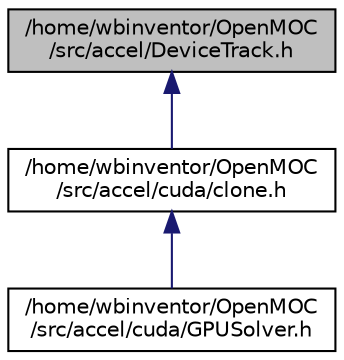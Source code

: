 digraph "/home/wbinventor/OpenMOC/src/accel/DeviceTrack.h"
{
  edge [fontname="Helvetica",fontsize="10",labelfontname="Helvetica",labelfontsize="10"];
  node [fontname="Helvetica",fontsize="10",shape=record];
  Node1 [label="/home/wbinventor/OpenMOC\l/src/accel/DeviceTrack.h",height=0.2,width=0.4,color="black", fillcolor="grey75", style="filled" fontcolor="black"];
  Node1 -> Node2 [dir="back",color="midnightblue",fontsize="10",style="solid",fontname="Helvetica"];
  Node2 [label="/home/wbinventor/OpenMOC\l/src/accel/cuda/clone.h",height=0.2,width=0.4,color="black", fillcolor="white", style="filled",URL="$clone_8h.html",tooltip="Routines to copy Material and Track objects to the GPU from CPU."];
  Node2 -> Node3 [dir="back",color="midnightblue",fontsize="10",style="solid",fontname="Helvetica"];
  Node3 [label="/home/wbinventor/OpenMOC\l/src/accel/cuda/GPUSolver.h",height=0.2,width=0.4,color="black", fillcolor="white", style="filled",URL="$GPUSolver_8h.html",tooltip="The GPUSolver class and CUDA physics kernels."];
}
